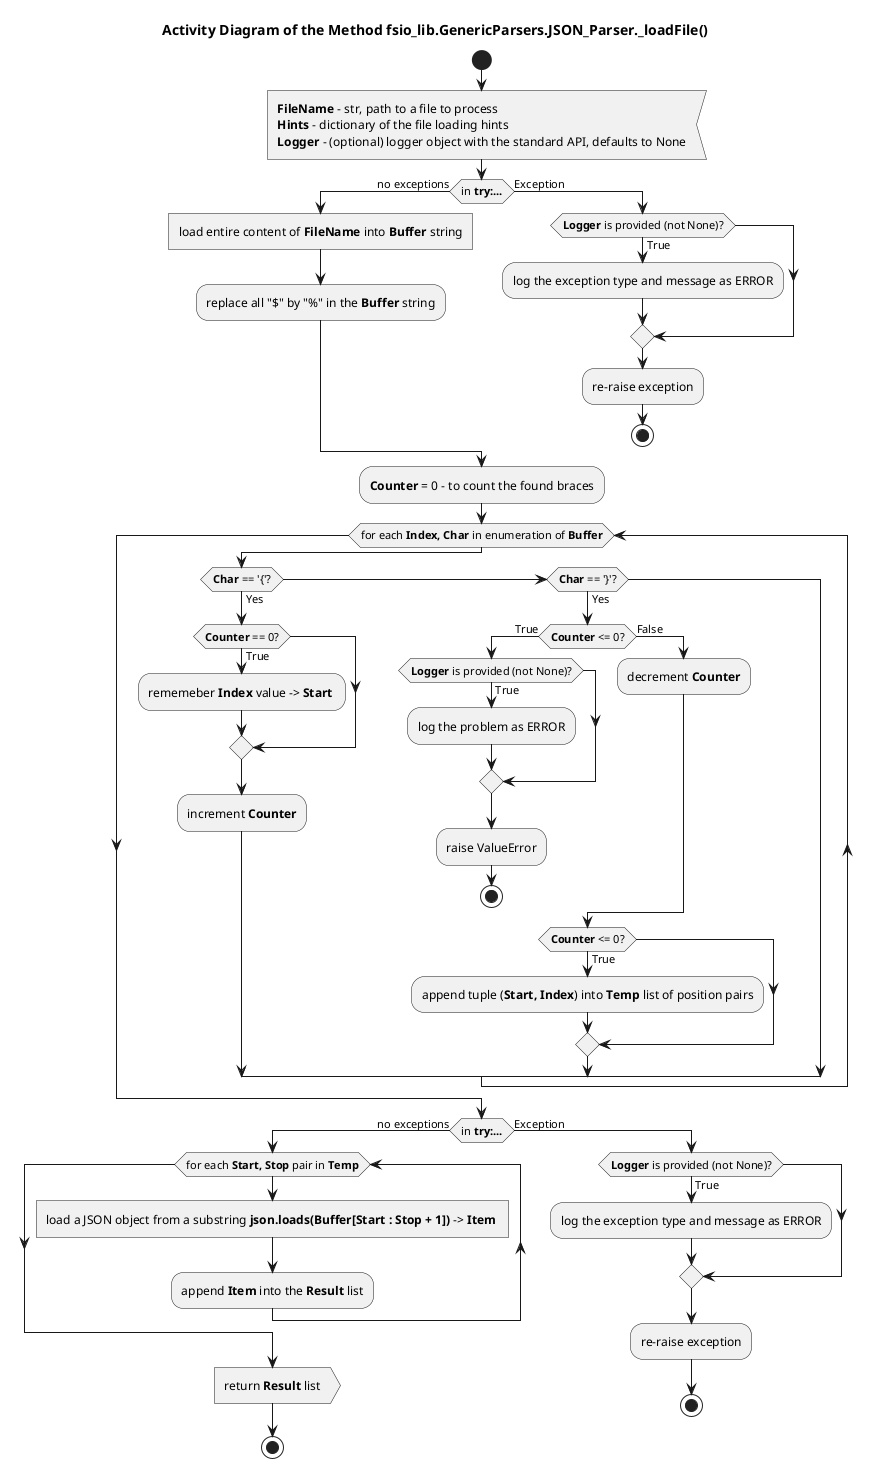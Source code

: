 @startuml generic_parsers_json_parser_loadfile

title Activity Diagram of the Method fsio_lib.GenericParsers.JSON_Parser._loadFile()

start

:<b>FileName</b> - str, path to a file to process
<b>Hints</b> - dictionary of the file loading hints
<b>Logger</b> - (optional) logger object with the standard API, defaults to None<

if (in <b>try:...</b>) then (no exceptions)
    :load entire content of <b>FileName</b> into <b>Buffer</b> string]
    
    :replace all "$" by "%" in the <b>Buffer</b> string;
else (Exception)
    if (<b>Logger</b> is provided (not None)?) then (True)
        :log the exception type and message as ERROR;
    endif
    
    :re-raise exception;
    
    stop
endif

:<b>Counter</b> = 0 - to count the found braces;

while (for each <b>Index, Char</b> in enumeration of <b>Buffer</b>)
    if (<b>Char</b> == '{'?) then (Yes)
        if (<b>Counter</b> == 0?) then (True)
            :rememeber <b>Index</b> value -> <b>Start</b> ;
        endif
        :increment <b>Counter</b>;
    elseif (<b>Char</b> == '}'?) then (Yes)
        if (<b>Counter</b> <= 0?) then (True)
            if (<b>Logger</b> is provided (not None)?) then (True)
                :log the problem as ERROR;
            endif
            
            :raise ValueError;
            
            stop
        else (False)
            :decrement <b>Counter</b>;
        endif
        
        if (<b>Counter</b> <= 0?) then (True)
            :append tuple (<b>Start, Index</b>) into <b>Temp</b> list of position pairs;
        endif
    endif
end while

if (in <b>try:...</b>) then (no exceptions)
    while (for each <b>Start, Stop</b> pair in <b>Temp</b>)
        :load a JSON object from a substring <b>json.loads(Buffer[Start : Stop + 1])</b> -> <b>Item</b> ]
        
        :append <b>Item</b> into the <b>Result</b> list;
    end while
    
    :return <b>Result</b> list>
    
    stop
else (Exception)
    if (<b>Logger</b> is provided (not None)?) then (True)
        :log the exception type and message as ERROR;
    endif
    
    :re-raise exception;
    
    stop
endif


@enduml